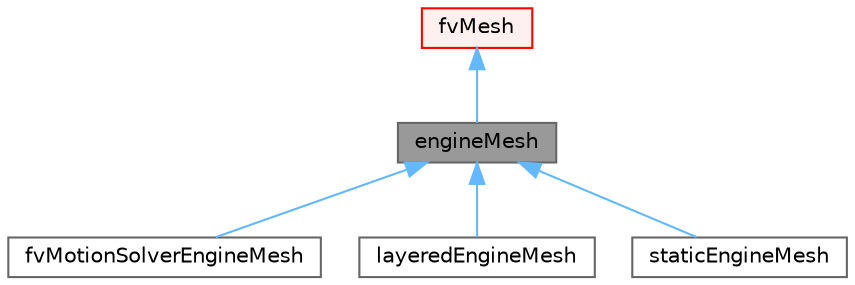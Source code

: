 digraph "engineMesh"
{
 // LATEX_PDF_SIZE
  bgcolor="transparent";
  edge [fontname=Helvetica,fontsize=10,labelfontname=Helvetica,labelfontsize=10];
  node [fontname=Helvetica,fontsize=10,shape=box,height=0.2,width=0.4];
  Node1 [id="Node000001",label="engineMesh",height=0.2,width=0.4,color="gray40", fillcolor="grey60", style="filled", fontcolor="black",tooltip="Foam::engineMesh."];
  Node2 -> Node1 [id="edge1_Node000001_Node000002",dir="back",color="steelblue1",style="solid",tooltip=" "];
  Node2 [id="Node000002",label="fvMesh",height=0.2,width=0.4,color="red", fillcolor="#FFF0F0", style="filled",URL="$classFoam_1_1fvMesh.html",tooltip="Mesh data needed to do the Finite Volume discretisation."];
  Node1 -> Node25 [id="edge2_Node000001_Node000025",dir="back",color="steelblue1",style="solid",tooltip=" "];
  Node25 [id="Node000025",label="fvMotionSolverEngineMesh",height=0.2,width=0.4,color="gray40", fillcolor="white", style="filled",URL="$classFoam_1_1fvMotionSolverEngineMesh.html",tooltip="Foam::fvMotionSolverEngineMesh."];
  Node1 -> Node26 [id="edge3_Node000001_Node000026",dir="back",color="steelblue1",style="solid",tooltip=" "];
  Node26 [id="Node000026",label="layeredEngineMesh",height=0.2,width=0.4,color="gray40", fillcolor="white", style="filled",URL="$classFoam_1_1layeredEngineMesh.html",tooltip="Foam::layeredEngineMesh."];
  Node1 -> Node27 [id="edge4_Node000001_Node000027",dir="back",color="steelblue1",style="solid",tooltip=" "];
  Node27 [id="Node000027",label="staticEngineMesh",height=0.2,width=0.4,color="gray40", fillcolor="white", style="filled",URL="$classFoam_1_1staticEngineMesh.html",tooltip="Foam::staticEngineMesh."];
}

